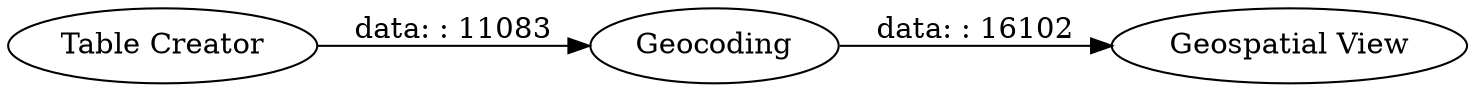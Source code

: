digraph {
	"-9210408785770395439_2" [label=Geocoding]
	"-9210408785770395439_1" [label="Table Creator"]
	"-9210408785770395439_3" [label="Geospatial View"]
	"-9210408785770395439_1" -> "-9210408785770395439_2" [label="data: : 11083"]
	"-9210408785770395439_2" -> "-9210408785770395439_3" [label="data: : 16102"]
	rankdir=LR
}
